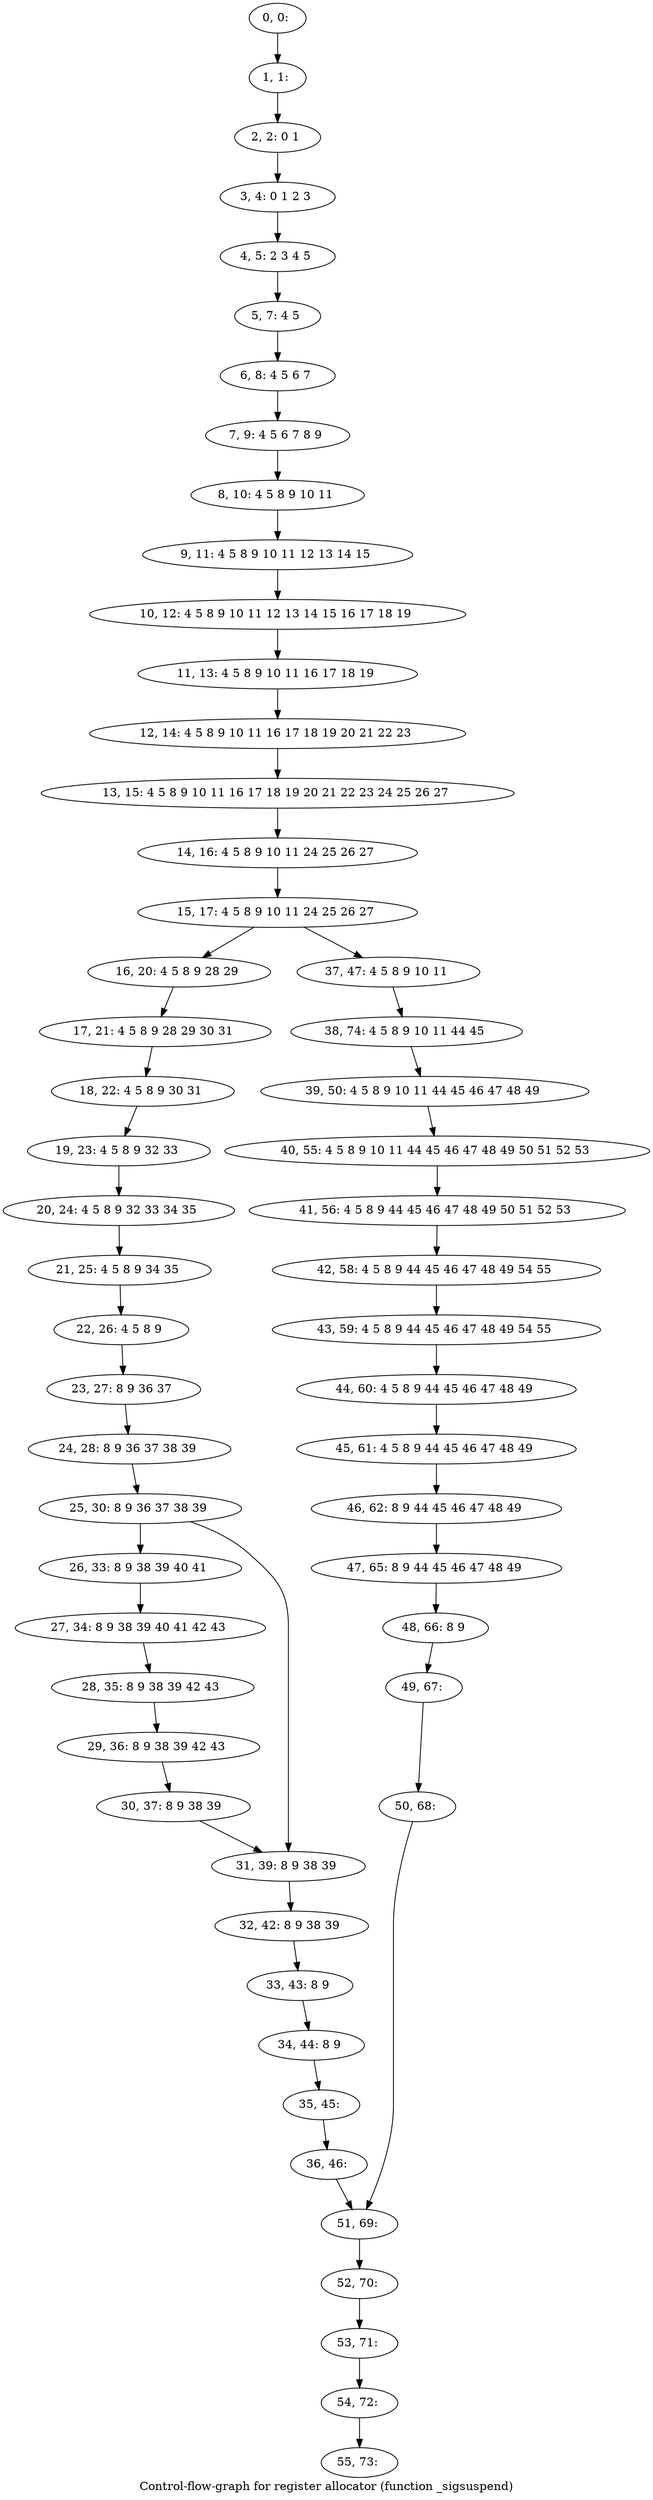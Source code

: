 digraph G {
graph [label="Control-flow-graph for register allocator (function _sigsuspend)"]
0[label="0, 0: "];
1[label="1, 1: "];
2[label="2, 2: 0 1 "];
3[label="3, 4: 0 1 2 3 "];
4[label="4, 5: 2 3 4 5 "];
5[label="5, 7: 4 5 "];
6[label="6, 8: 4 5 6 7 "];
7[label="7, 9: 4 5 6 7 8 9 "];
8[label="8, 10: 4 5 8 9 10 11 "];
9[label="9, 11: 4 5 8 9 10 11 12 13 14 15 "];
10[label="10, 12: 4 5 8 9 10 11 12 13 14 15 16 17 18 19 "];
11[label="11, 13: 4 5 8 9 10 11 16 17 18 19 "];
12[label="12, 14: 4 5 8 9 10 11 16 17 18 19 20 21 22 23 "];
13[label="13, 15: 4 5 8 9 10 11 16 17 18 19 20 21 22 23 24 25 26 27 "];
14[label="14, 16: 4 5 8 9 10 11 24 25 26 27 "];
15[label="15, 17: 4 5 8 9 10 11 24 25 26 27 "];
16[label="16, 20: 4 5 8 9 28 29 "];
17[label="17, 21: 4 5 8 9 28 29 30 31 "];
18[label="18, 22: 4 5 8 9 30 31 "];
19[label="19, 23: 4 5 8 9 32 33 "];
20[label="20, 24: 4 5 8 9 32 33 34 35 "];
21[label="21, 25: 4 5 8 9 34 35 "];
22[label="22, 26: 4 5 8 9 "];
23[label="23, 27: 8 9 36 37 "];
24[label="24, 28: 8 9 36 37 38 39 "];
25[label="25, 30: 8 9 36 37 38 39 "];
26[label="26, 33: 8 9 38 39 40 41 "];
27[label="27, 34: 8 9 38 39 40 41 42 43 "];
28[label="28, 35: 8 9 38 39 42 43 "];
29[label="29, 36: 8 9 38 39 42 43 "];
30[label="30, 37: 8 9 38 39 "];
31[label="31, 39: 8 9 38 39 "];
32[label="32, 42: 8 9 38 39 "];
33[label="33, 43: 8 9 "];
34[label="34, 44: 8 9 "];
35[label="35, 45: "];
36[label="36, 46: "];
37[label="37, 47: 4 5 8 9 10 11 "];
38[label="38, 74: 4 5 8 9 10 11 44 45 "];
39[label="39, 50: 4 5 8 9 10 11 44 45 46 47 48 49 "];
40[label="40, 55: 4 5 8 9 10 11 44 45 46 47 48 49 50 51 52 53 "];
41[label="41, 56: 4 5 8 9 44 45 46 47 48 49 50 51 52 53 "];
42[label="42, 58: 4 5 8 9 44 45 46 47 48 49 54 55 "];
43[label="43, 59: 4 5 8 9 44 45 46 47 48 49 54 55 "];
44[label="44, 60: 4 5 8 9 44 45 46 47 48 49 "];
45[label="45, 61: 4 5 8 9 44 45 46 47 48 49 "];
46[label="46, 62: 8 9 44 45 46 47 48 49 "];
47[label="47, 65: 8 9 44 45 46 47 48 49 "];
48[label="48, 66: 8 9 "];
49[label="49, 67: "];
50[label="50, 68: "];
51[label="51, 69: "];
52[label="52, 70: "];
53[label="53, 71: "];
54[label="54, 72: "];
55[label="55, 73: "];
0->1 ;
1->2 ;
2->3 ;
3->4 ;
4->5 ;
5->6 ;
6->7 ;
7->8 ;
8->9 ;
9->10 ;
10->11 ;
11->12 ;
12->13 ;
13->14 ;
14->15 ;
15->16 ;
15->37 ;
16->17 ;
17->18 ;
18->19 ;
19->20 ;
20->21 ;
21->22 ;
22->23 ;
23->24 ;
24->25 ;
25->26 ;
25->31 ;
26->27 ;
27->28 ;
28->29 ;
29->30 ;
30->31 ;
31->32 ;
32->33 ;
33->34 ;
34->35 ;
35->36 ;
36->51 ;
37->38 ;
38->39 ;
39->40 ;
40->41 ;
41->42 ;
42->43 ;
43->44 ;
44->45 ;
45->46 ;
46->47 ;
47->48 ;
48->49 ;
49->50 ;
50->51 ;
51->52 ;
52->53 ;
53->54 ;
54->55 ;
}
